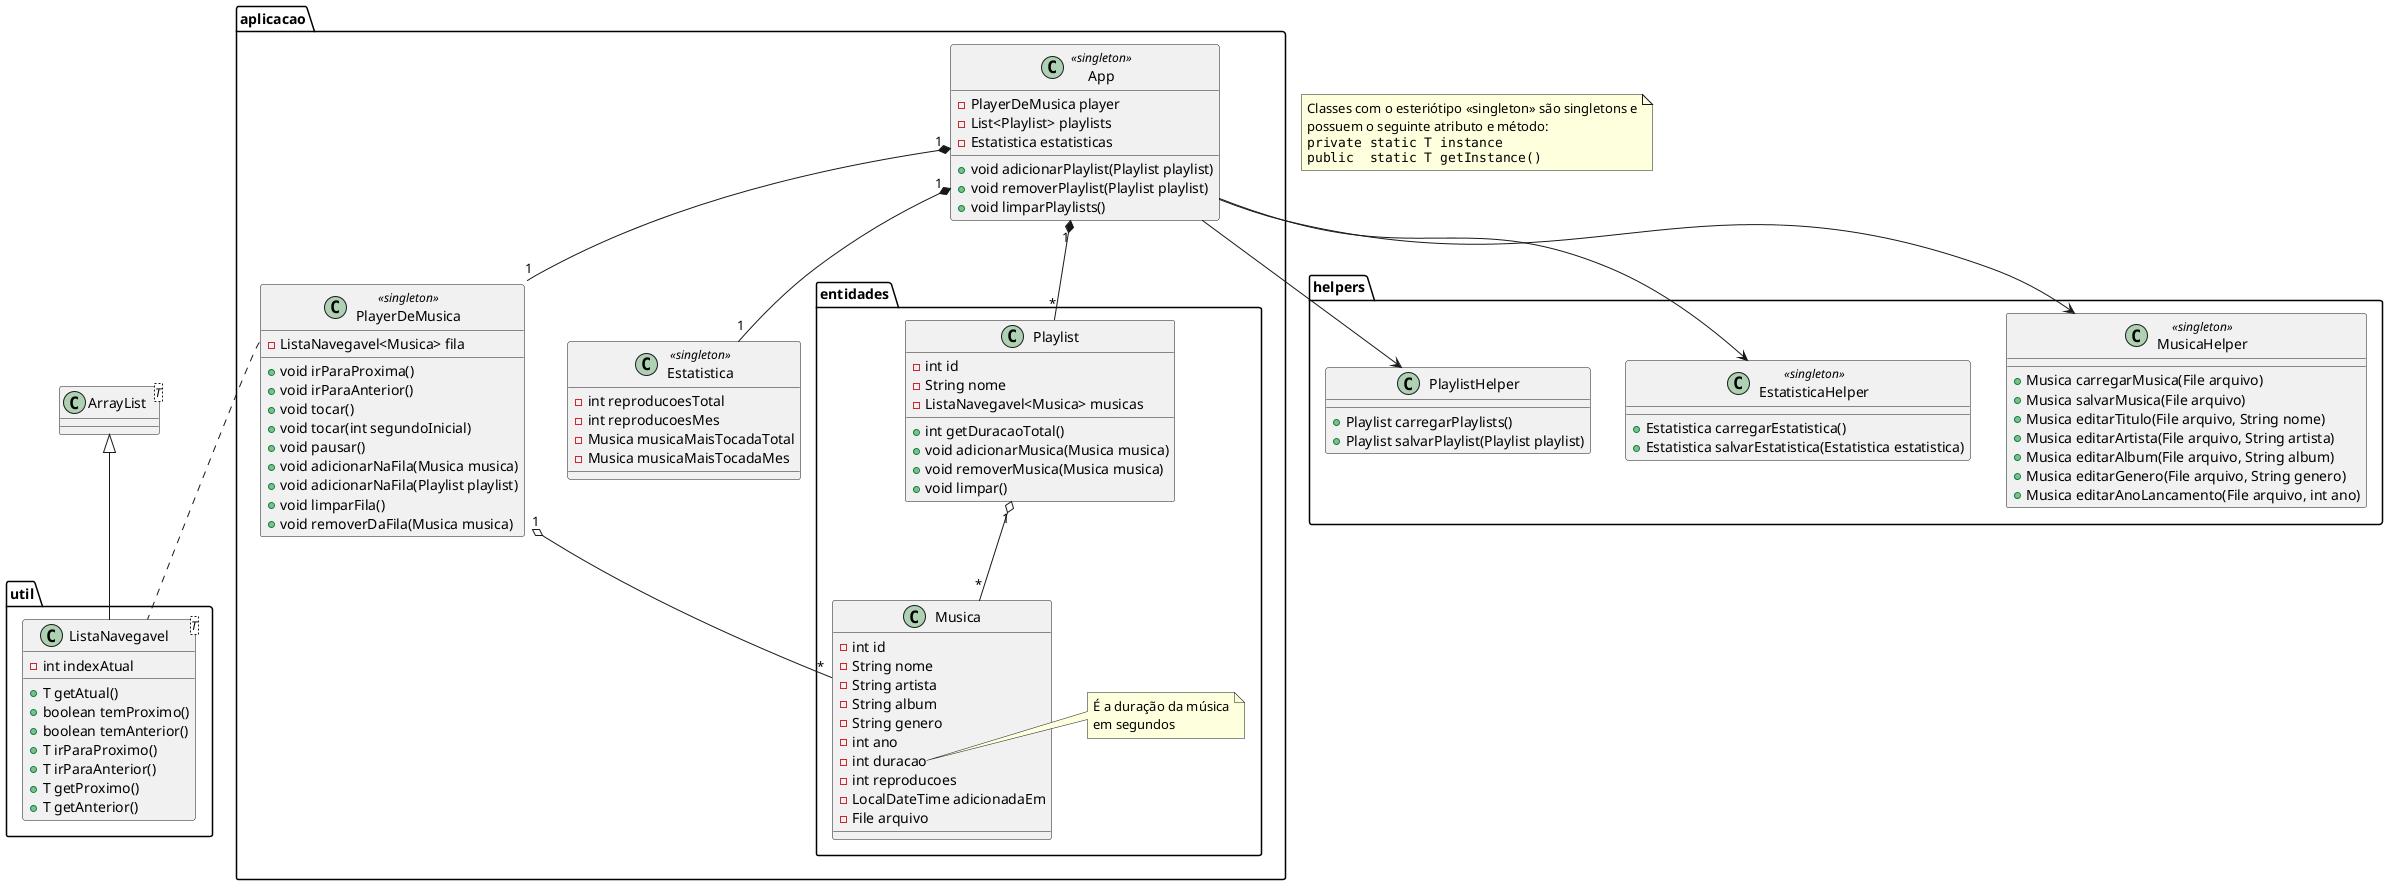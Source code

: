 @startuml

class ArrayList<T>

package aplicacao {

    class App<<singleton>> {
        - PlayerDeMusica player
        - List<Playlist> playlists
        - Estatistica estatisticas
        + void adicionarPlaylist(Playlist playlist)
        + void removerPlaylist(Playlist playlist)
        + void limparPlaylists()
    }

    class PlayerDeMusica<<singleton>> {
        - ListaNavegavel<Musica> fila
        + void irParaProxima()
        + void irParaAnterior()
        + void tocar()
        + void tocar(int segundoInicial)
        + void pausar()
        + void adicionarNaFila(Musica musica)
        + void adicionarNaFila(Playlist playlist)
        + void limparFila()
        + void removerDaFila(Musica musica)
    }

    class Estatistica<<singleton>> {
        - int reproducoesTotal
        - int reproducoesMes
        - Musica musicaMaisTocadaTotal
        - Musica musicaMaisTocadaMes
    }

    package entidades {

        class Musica {
            - int id
            - String nome
            - String artista
            - String album
            - String genero
            - int ano
            - int duracao
            - int reproducoes
            - LocalDateTime adicionadaEm
            - File arquivo
        }

        note right of Musica::duracao
         É a duração da música
         em segundos
        end note

        class Playlist {
            - int id
            - String nome
            - ListaNavegavel<Musica> musicas
            + int getDuracaoTotal()
            + void adicionarMusica(Musica musica)
            + void removerMusica(Musica musica)
            + void limpar()
        }
    }

}

package helpers {

    class MusicaHelper<<singleton>> {
        + Musica carregarMusica(File arquivo)
        + Musica salvarMusica(File arquivo)
        + Musica editarTitulo(File arquivo, String nome)
        + Musica editarArtista(File arquivo, String artista)
        + Musica editarAlbum(File arquivo, String album)
        + Musica editarGenero(File arquivo, String genero)
        + Musica editarAnoLancamento(File arquivo, int ano)
    }

    class EstatisticaHelper<<singleton>> {
        + Estatistica carregarEstatistica()
        + Estatistica salvarEstatistica(Estatistica estatistica)
    }

    class PlaylistHelper {
        + Playlist carregarPlaylists()
        + Playlist salvarPlaylist(Playlist playlist)
    }

}

package util {

    class ListaNavegavel<T> extends .ArrayList<T> {
            - int indexAtual
            + T getAtual()
            + boolean temProximo()
            + boolean temAnterior()
            + T irParaProximo()
            + T irParaAnterior()
            + T getProximo()
            + T getAnterior()
        }

}

App "1" *-- "1" PlayerDeMusica
App "1" *-- "*" Playlist
App "1" *-- "1" Estatistica
App --> MusicaHelper
App --> EstatisticaHelper
App --> PlaylistHelper
PlayerDeMusica "1" o-- "*" Musica
PlayerDeMusica::fila .. ListaNavegavel
Playlist "1" o-- "*" Musica

note as NotaSingleton
    Classes com o esteriótipo <<singleton>> são singletons e
    possuem o seguinte atributo e método:
    <code>
    private static T instance
    public  static T getInstance()
    </code>
end note
@enduml